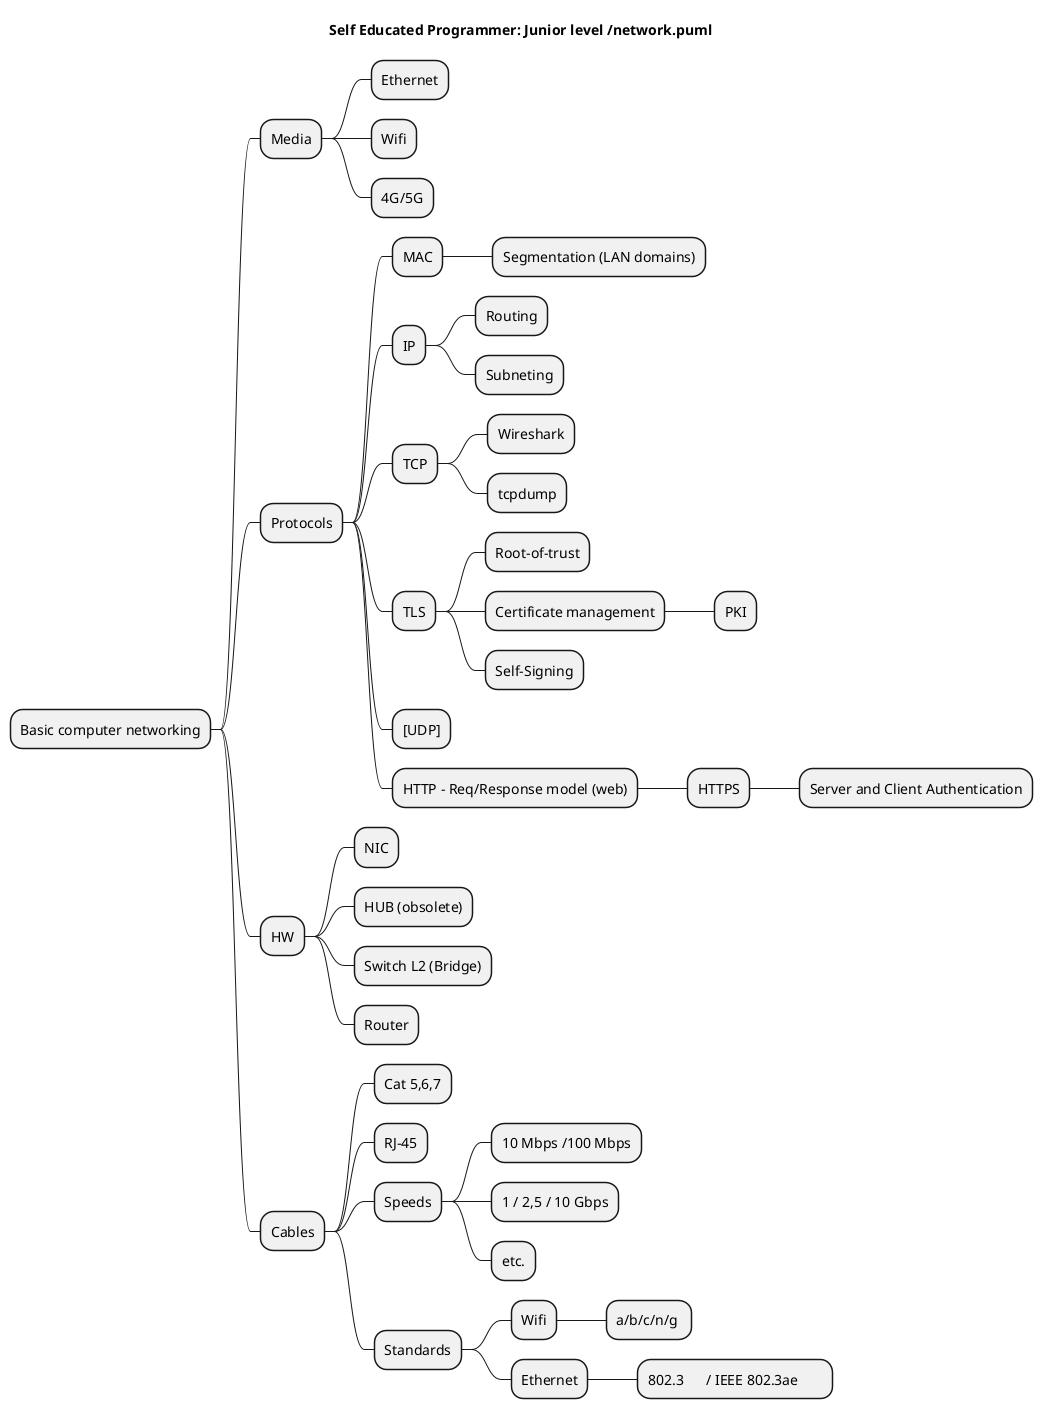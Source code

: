 @startmindmap
title Self Educated Programmer: Junior level /network.puml

* Basic computer networking
** Media
*** Ethernet
*** Wifi
*** 4G/5G
** Protocols
*** MAC
**** Segmentation (LAN domains)
*** IP
**** Routing
**** Subneting
*** TCP
**** Wireshark
**** tcpdump
*** TLS
**** Root-of-trust
**** Certificate management
***** PKI
**** Self-Signing
*** [UDP]
*** HTTP - Req/Response model (web)
**** HTTPS
***** Server and Client Authentication
** HW
*** NIC
*** HUB (obsolete)
*** Switch L2 (Bridge)
*** Router
** Cables
*** Cat 5,6,7
*** RJ-45
*** Speeds
**** 10 Mbps /100 Mbps
**** 1 / 2,5 / 10 Gbps
**** etc.
*** Standards
**** Wifi
***** a/b/c/n/g 
**** Ethernet
***** 802.3	/ IEEE 802.3ae	

@endmindmap
